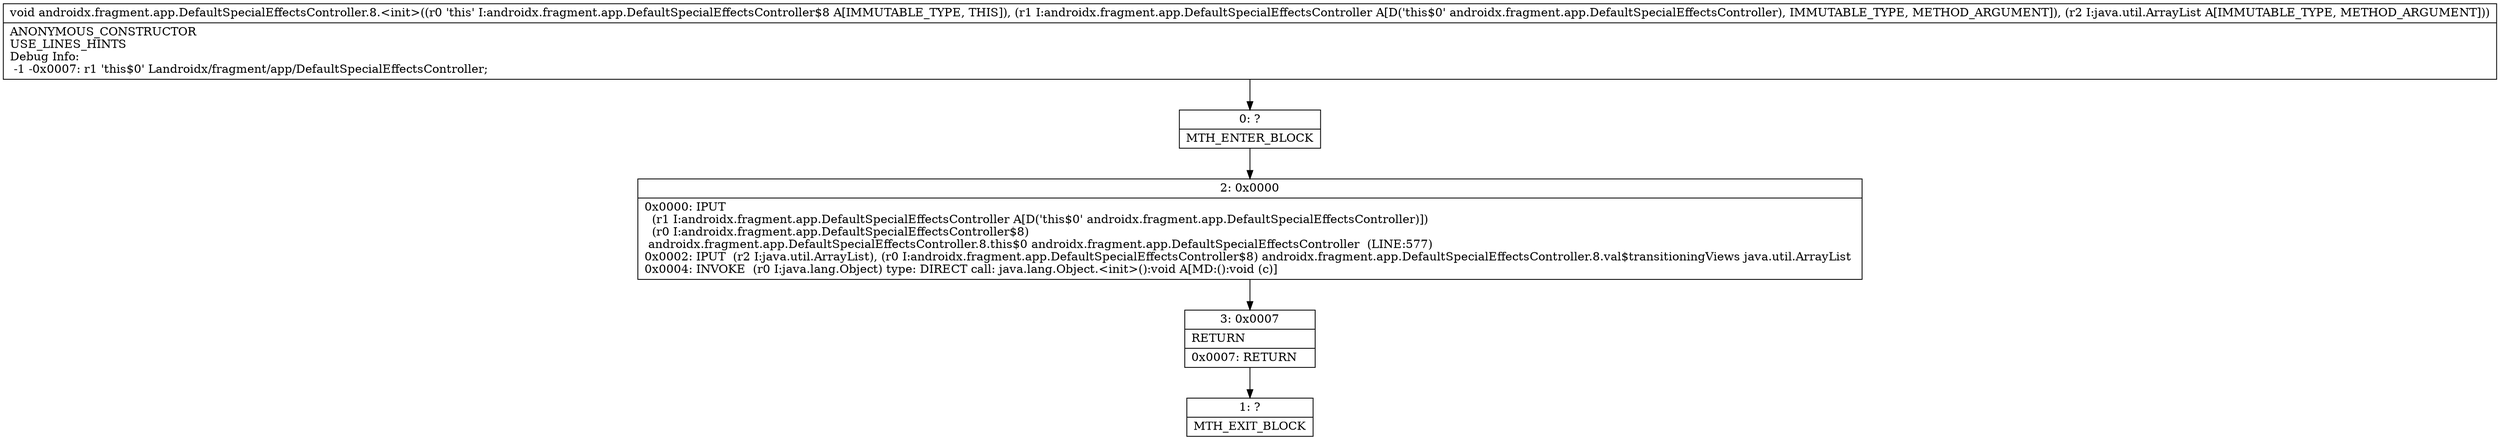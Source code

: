 digraph "CFG forandroidx.fragment.app.DefaultSpecialEffectsController.8.\<init\>(Landroidx\/fragment\/app\/DefaultSpecialEffectsController;Ljava\/util\/ArrayList;)V" {
Node_0 [shape=record,label="{0\:\ ?|MTH_ENTER_BLOCK\l}"];
Node_2 [shape=record,label="{2\:\ 0x0000|0x0000: IPUT  \l  (r1 I:androidx.fragment.app.DefaultSpecialEffectsController A[D('this$0' androidx.fragment.app.DefaultSpecialEffectsController)])\l  (r0 I:androidx.fragment.app.DefaultSpecialEffectsController$8)\l androidx.fragment.app.DefaultSpecialEffectsController.8.this$0 androidx.fragment.app.DefaultSpecialEffectsController  (LINE:577)\l0x0002: IPUT  (r2 I:java.util.ArrayList), (r0 I:androidx.fragment.app.DefaultSpecialEffectsController$8) androidx.fragment.app.DefaultSpecialEffectsController.8.val$transitioningViews java.util.ArrayList \l0x0004: INVOKE  (r0 I:java.lang.Object) type: DIRECT call: java.lang.Object.\<init\>():void A[MD:():void (c)]\l}"];
Node_3 [shape=record,label="{3\:\ 0x0007|RETURN\l|0x0007: RETURN   \l}"];
Node_1 [shape=record,label="{1\:\ ?|MTH_EXIT_BLOCK\l}"];
MethodNode[shape=record,label="{void androidx.fragment.app.DefaultSpecialEffectsController.8.\<init\>((r0 'this' I:androidx.fragment.app.DefaultSpecialEffectsController$8 A[IMMUTABLE_TYPE, THIS]), (r1 I:androidx.fragment.app.DefaultSpecialEffectsController A[D('this$0' androidx.fragment.app.DefaultSpecialEffectsController), IMMUTABLE_TYPE, METHOD_ARGUMENT]), (r2 I:java.util.ArrayList A[IMMUTABLE_TYPE, METHOD_ARGUMENT]))  | ANONYMOUS_CONSTRUCTOR\lUSE_LINES_HINTS\lDebug Info:\l  \-1 \-0x0007: r1 'this$0' Landroidx\/fragment\/app\/DefaultSpecialEffectsController;\l}"];
MethodNode -> Node_0;Node_0 -> Node_2;
Node_2 -> Node_3;
Node_3 -> Node_1;
}

